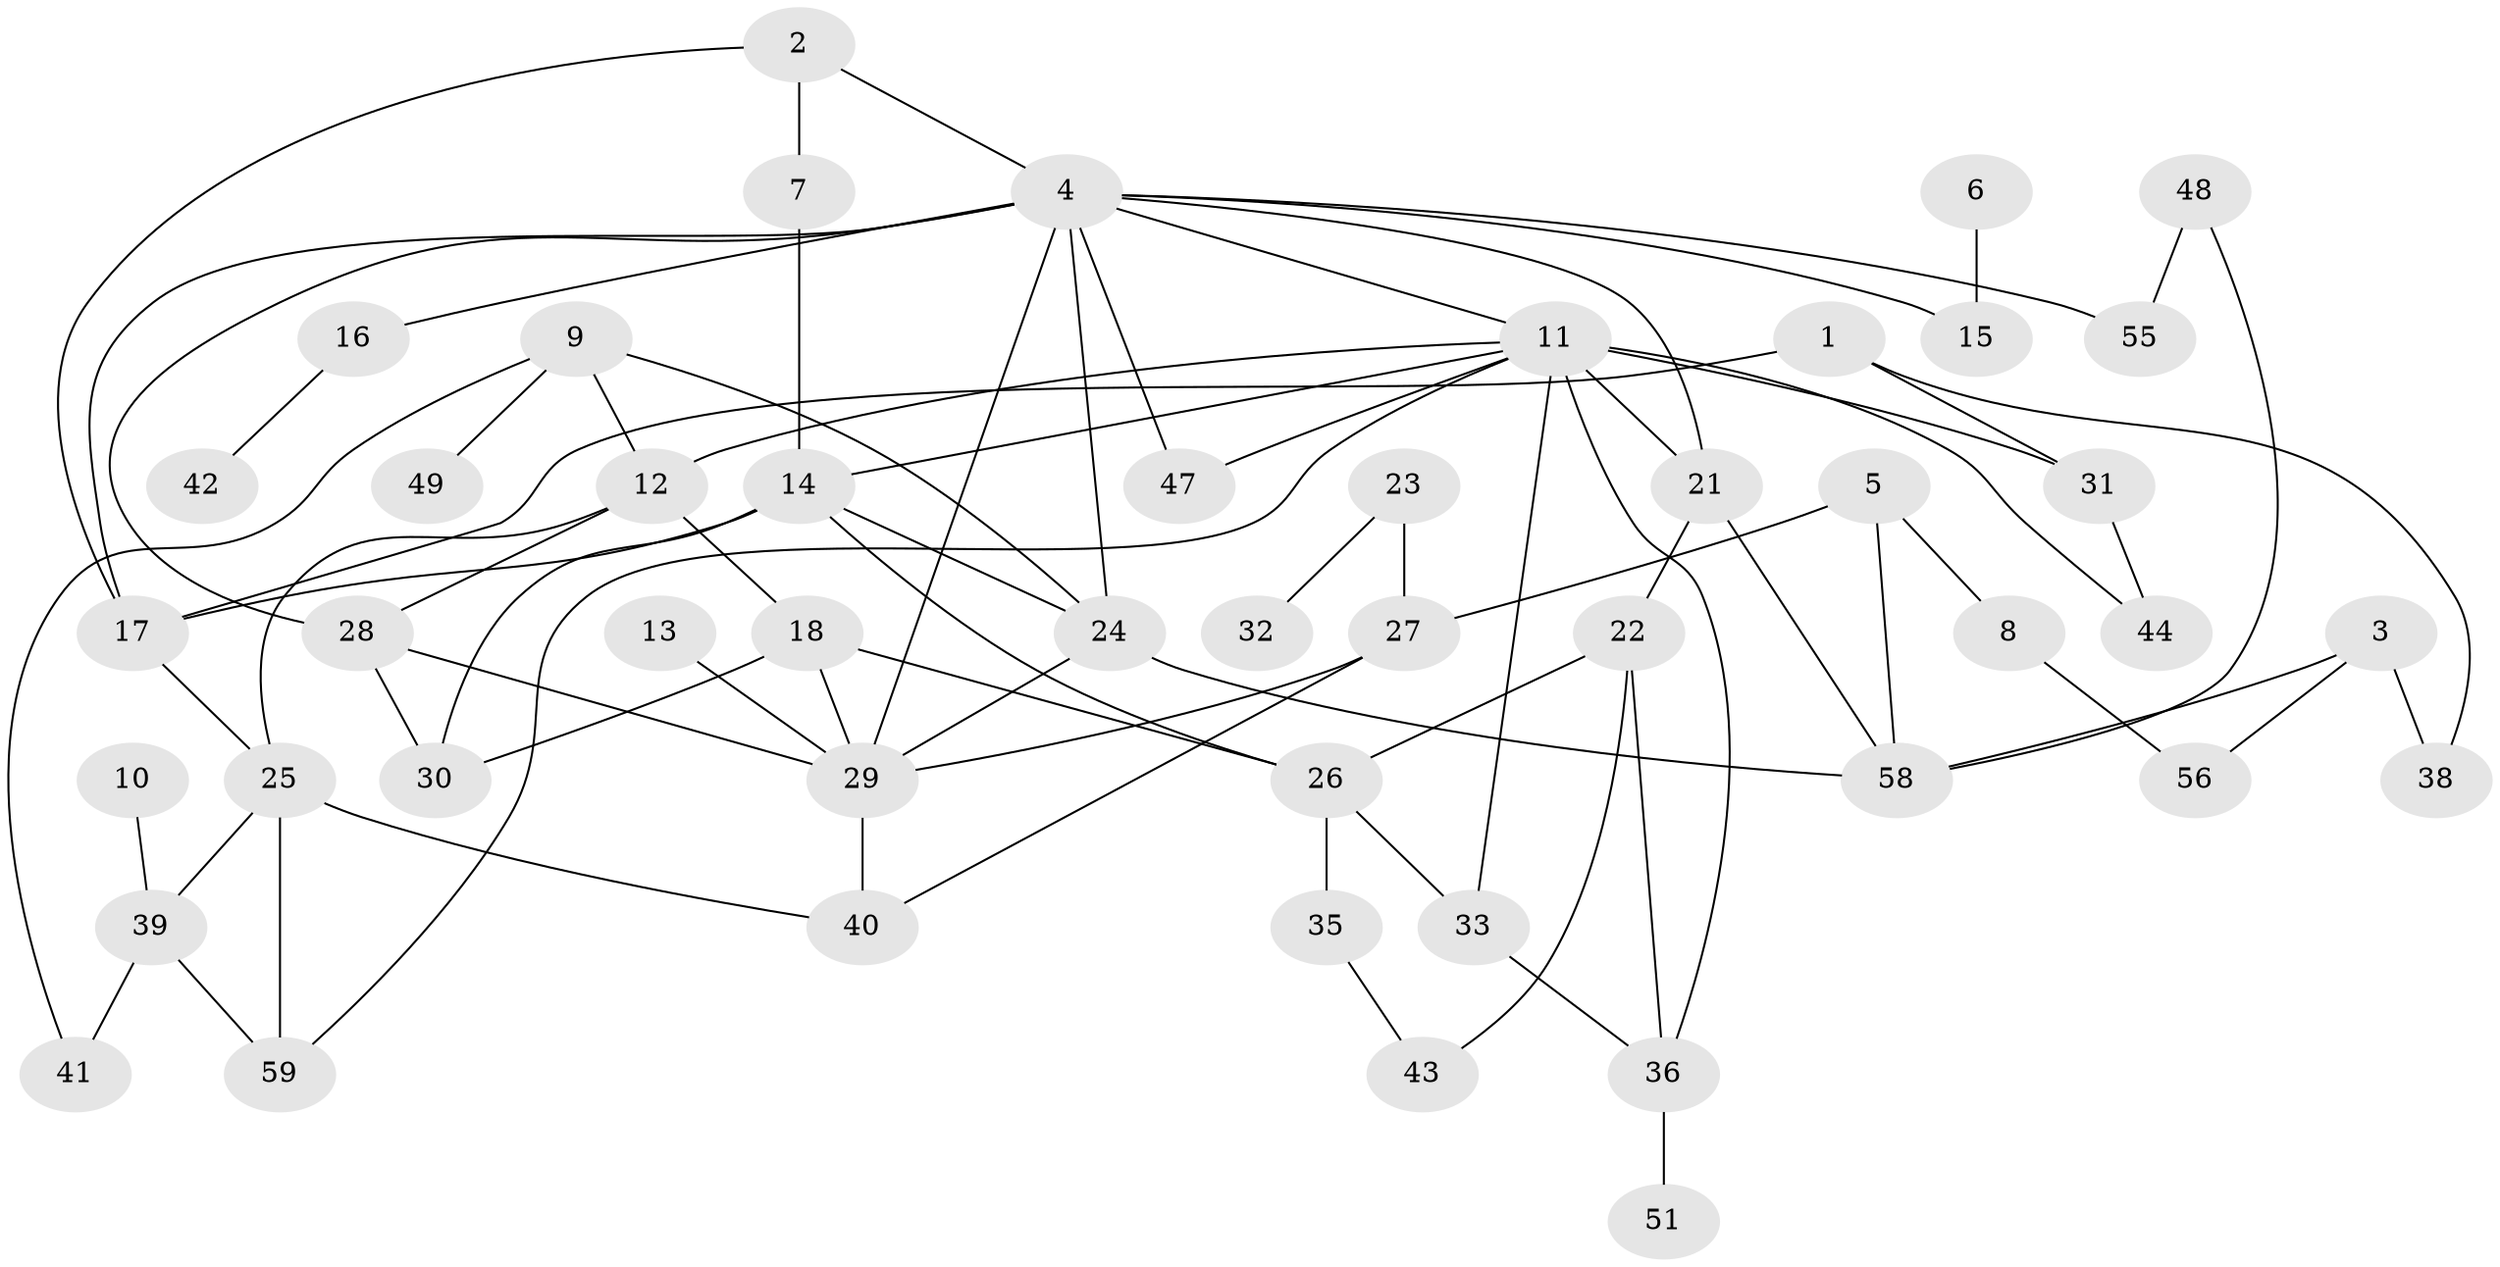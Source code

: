 // original degree distribution, {2: 0.28205128205128205, 3: 0.18803418803418803, 4: 0.15384615384615385, 1: 0.18803418803418803, 5: 0.08547008547008547, 0: 0.09401709401709402, 6: 0.008547008547008548}
// Generated by graph-tools (version 1.1) at 2025/33/03/09/25 02:33:39]
// undirected, 48 vertices, 79 edges
graph export_dot {
graph [start="1"]
  node [color=gray90,style=filled];
  1;
  2;
  3;
  4;
  5;
  6;
  7;
  8;
  9;
  10;
  11;
  12;
  13;
  14;
  15;
  16;
  17;
  18;
  21;
  22;
  23;
  24;
  25;
  26;
  27;
  28;
  29;
  30;
  31;
  32;
  33;
  35;
  36;
  38;
  39;
  40;
  41;
  42;
  43;
  44;
  47;
  48;
  49;
  51;
  55;
  56;
  58;
  59;
  1 -- 17 [weight=1.0];
  1 -- 31 [weight=1.0];
  1 -- 38 [weight=1.0];
  2 -- 4 [weight=1.0];
  2 -- 7 [weight=1.0];
  2 -- 17 [weight=1.0];
  3 -- 38 [weight=1.0];
  3 -- 56 [weight=1.0];
  3 -- 58 [weight=1.0];
  4 -- 11 [weight=1.0];
  4 -- 15 [weight=1.0];
  4 -- 16 [weight=1.0];
  4 -- 17 [weight=1.0];
  4 -- 21 [weight=1.0];
  4 -- 24 [weight=1.0];
  4 -- 28 [weight=1.0];
  4 -- 29 [weight=1.0];
  4 -- 47 [weight=1.0];
  4 -- 55 [weight=1.0];
  5 -- 8 [weight=1.0];
  5 -- 27 [weight=1.0];
  5 -- 58 [weight=1.0];
  6 -- 15 [weight=1.0];
  7 -- 14 [weight=1.0];
  8 -- 56 [weight=1.0];
  9 -- 12 [weight=1.0];
  9 -- 24 [weight=1.0];
  9 -- 41 [weight=1.0];
  9 -- 49 [weight=1.0];
  10 -- 39 [weight=1.0];
  11 -- 12 [weight=1.0];
  11 -- 14 [weight=1.0];
  11 -- 21 [weight=3.0];
  11 -- 31 [weight=1.0];
  11 -- 33 [weight=1.0];
  11 -- 36 [weight=1.0];
  11 -- 44 [weight=1.0];
  11 -- 47 [weight=1.0];
  11 -- 59 [weight=1.0];
  12 -- 18 [weight=1.0];
  12 -- 25 [weight=1.0];
  12 -- 28 [weight=1.0];
  13 -- 29 [weight=1.0];
  14 -- 17 [weight=1.0];
  14 -- 24 [weight=3.0];
  14 -- 26 [weight=1.0];
  14 -- 30 [weight=1.0];
  16 -- 42 [weight=1.0];
  17 -- 25 [weight=1.0];
  18 -- 26 [weight=1.0];
  18 -- 29 [weight=1.0];
  18 -- 30 [weight=2.0];
  21 -- 22 [weight=1.0];
  21 -- 58 [weight=1.0];
  22 -- 26 [weight=1.0];
  22 -- 36 [weight=1.0];
  22 -- 43 [weight=1.0];
  23 -- 27 [weight=1.0];
  23 -- 32 [weight=1.0];
  24 -- 29 [weight=1.0];
  24 -- 58 [weight=1.0];
  25 -- 39 [weight=1.0];
  25 -- 40 [weight=1.0];
  25 -- 59 [weight=1.0];
  26 -- 33 [weight=1.0];
  26 -- 35 [weight=1.0];
  27 -- 29 [weight=1.0];
  27 -- 40 [weight=1.0];
  28 -- 29 [weight=1.0];
  28 -- 30 [weight=1.0];
  29 -- 40 [weight=1.0];
  31 -- 44 [weight=1.0];
  33 -- 36 [weight=1.0];
  35 -- 43 [weight=1.0];
  36 -- 51 [weight=1.0];
  39 -- 41 [weight=1.0];
  39 -- 59 [weight=1.0];
  48 -- 55 [weight=1.0];
  48 -- 58 [weight=1.0];
}
